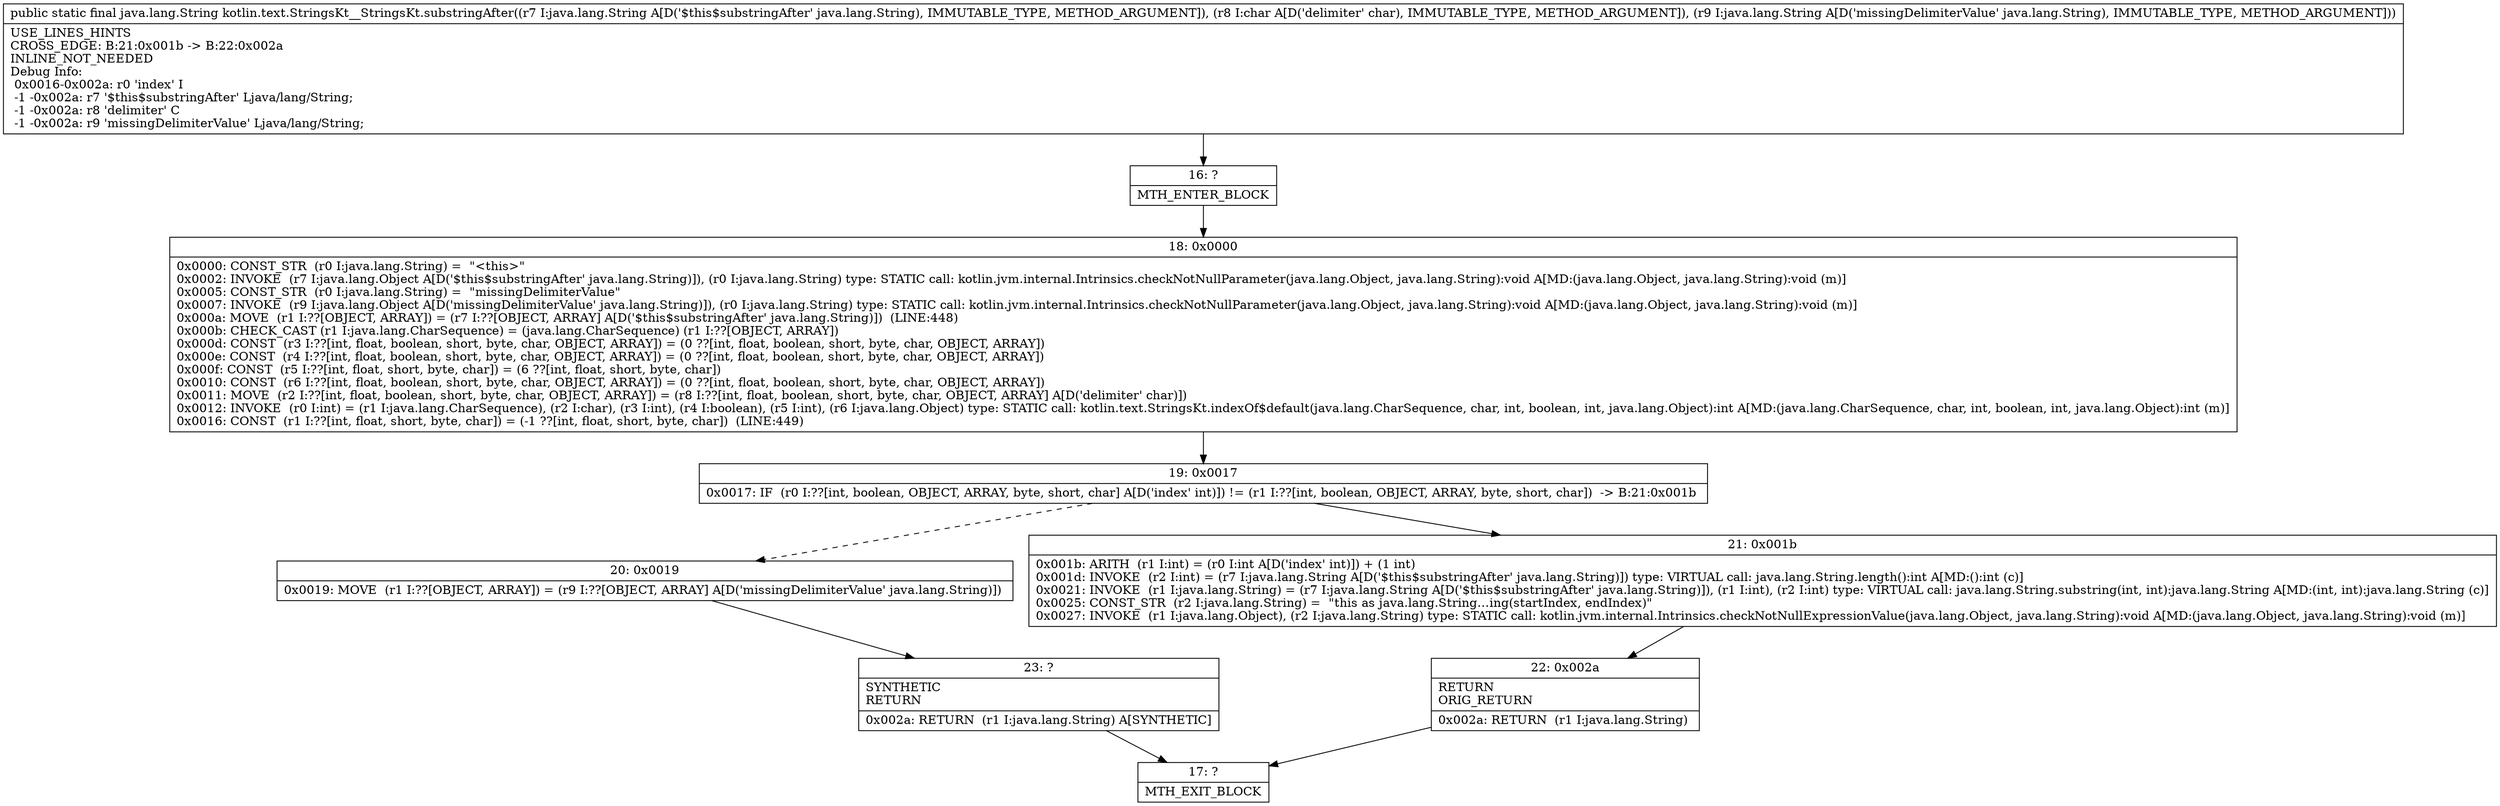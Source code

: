 digraph "CFG forkotlin.text.StringsKt__StringsKt.substringAfter(Ljava\/lang\/String;CLjava\/lang\/String;)Ljava\/lang\/String;" {
Node_16 [shape=record,label="{16\:\ ?|MTH_ENTER_BLOCK\l}"];
Node_18 [shape=record,label="{18\:\ 0x0000|0x0000: CONST_STR  (r0 I:java.lang.String) =  \"\<this\>\" \l0x0002: INVOKE  (r7 I:java.lang.Object A[D('$this$substringAfter' java.lang.String)]), (r0 I:java.lang.String) type: STATIC call: kotlin.jvm.internal.Intrinsics.checkNotNullParameter(java.lang.Object, java.lang.String):void A[MD:(java.lang.Object, java.lang.String):void (m)]\l0x0005: CONST_STR  (r0 I:java.lang.String) =  \"missingDelimiterValue\" \l0x0007: INVOKE  (r9 I:java.lang.Object A[D('missingDelimiterValue' java.lang.String)]), (r0 I:java.lang.String) type: STATIC call: kotlin.jvm.internal.Intrinsics.checkNotNullParameter(java.lang.Object, java.lang.String):void A[MD:(java.lang.Object, java.lang.String):void (m)]\l0x000a: MOVE  (r1 I:??[OBJECT, ARRAY]) = (r7 I:??[OBJECT, ARRAY] A[D('$this$substringAfter' java.lang.String)])  (LINE:448)\l0x000b: CHECK_CAST (r1 I:java.lang.CharSequence) = (java.lang.CharSequence) (r1 I:??[OBJECT, ARRAY]) \l0x000d: CONST  (r3 I:??[int, float, boolean, short, byte, char, OBJECT, ARRAY]) = (0 ??[int, float, boolean, short, byte, char, OBJECT, ARRAY]) \l0x000e: CONST  (r4 I:??[int, float, boolean, short, byte, char, OBJECT, ARRAY]) = (0 ??[int, float, boolean, short, byte, char, OBJECT, ARRAY]) \l0x000f: CONST  (r5 I:??[int, float, short, byte, char]) = (6 ??[int, float, short, byte, char]) \l0x0010: CONST  (r6 I:??[int, float, boolean, short, byte, char, OBJECT, ARRAY]) = (0 ??[int, float, boolean, short, byte, char, OBJECT, ARRAY]) \l0x0011: MOVE  (r2 I:??[int, float, boolean, short, byte, char, OBJECT, ARRAY]) = (r8 I:??[int, float, boolean, short, byte, char, OBJECT, ARRAY] A[D('delimiter' char)]) \l0x0012: INVOKE  (r0 I:int) = (r1 I:java.lang.CharSequence), (r2 I:char), (r3 I:int), (r4 I:boolean), (r5 I:int), (r6 I:java.lang.Object) type: STATIC call: kotlin.text.StringsKt.indexOf$default(java.lang.CharSequence, char, int, boolean, int, java.lang.Object):int A[MD:(java.lang.CharSequence, char, int, boolean, int, java.lang.Object):int (m)]\l0x0016: CONST  (r1 I:??[int, float, short, byte, char]) = (\-1 ??[int, float, short, byte, char])  (LINE:449)\l}"];
Node_19 [shape=record,label="{19\:\ 0x0017|0x0017: IF  (r0 I:??[int, boolean, OBJECT, ARRAY, byte, short, char] A[D('index' int)]) != (r1 I:??[int, boolean, OBJECT, ARRAY, byte, short, char])  \-\> B:21:0x001b \l}"];
Node_20 [shape=record,label="{20\:\ 0x0019|0x0019: MOVE  (r1 I:??[OBJECT, ARRAY]) = (r9 I:??[OBJECT, ARRAY] A[D('missingDelimiterValue' java.lang.String)]) \l}"];
Node_23 [shape=record,label="{23\:\ ?|SYNTHETIC\lRETURN\l|0x002a: RETURN  (r1 I:java.lang.String) A[SYNTHETIC]\l}"];
Node_17 [shape=record,label="{17\:\ ?|MTH_EXIT_BLOCK\l}"];
Node_21 [shape=record,label="{21\:\ 0x001b|0x001b: ARITH  (r1 I:int) = (r0 I:int A[D('index' int)]) + (1 int) \l0x001d: INVOKE  (r2 I:int) = (r7 I:java.lang.String A[D('$this$substringAfter' java.lang.String)]) type: VIRTUAL call: java.lang.String.length():int A[MD:():int (c)]\l0x0021: INVOKE  (r1 I:java.lang.String) = (r7 I:java.lang.String A[D('$this$substringAfter' java.lang.String)]), (r1 I:int), (r2 I:int) type: VIRTUAL call: java.lang.String.substring(int, int):java.lang.String A[MD:(int, int):java.lang.String (c)]\l0x0025: CONST_STR  (r2 I:java.lang.String) =  \"this as java.lang.String…ing(startIndex, endIndex)\" \l0x0027: INVOKE  (r1 I:java.lang.Object), (r2 I:java.lang.String) type: STATIC call: kotlin.jvm.internal.Intrinsics.checkNotNullExpressionValue(java.lang.Object, java.lang.String):void A[MD:(java.lang.Object, java.lang.String):void (m)]\l}"];
Node_22 [shape=record,label="{22\:\ 0x002a|RETURN\lORIG_RETURN\l|0x002a: RETURN  (r1 I:java.lang.String) \l}"];
MethodNode[shape=record,label="{public static final java.lang.String kotlin.text.StringsKt__StringsKt.substringAfter((r7 I:java.lang.String A[D('$this$substringAfter' java.lang.String), IMMUTABLE_TYPE, METHOD_ARGUMENT]), (r8 I:char A[D('delimiter' char), IMMUTABLE_TYPE, METHOD_ARGUMENT]), (r9 I:java.lang.String A[D('missingDelimiterValue' java.lang.String), IMMUTABLE_TYPE, METHOD_ARGUMENT]))  | USE_LINES_HINTS\lCROSS_EDGE: B:21:0x001b \-\> B:22:0x002a\lINLINE_NOT_NEEDED\lDebug Info:\l  0x0016\-0x002a: r0 'index' I\l  \-1 \-0x002a: r7 '$this$substringAfter' Ljava\/lang\/String;\l  \-1 \-0x002a: r8 'delimiter' C\l  \-1 \-0x002a: r9 'missingDelimiterValue' Ljava\/lang\/String;\l}"];
MethodNode -> Node_16;Node_16 -> Node_18;
Node_18 -> Node_19;
Node_19 -> Node_20[style=dashed];
Node_19 -> Node_21;
Node_20 -> Node_23;
Node_23 -> Node_17;
Node_21 -> Node_22;
Node_22 -> Node_17;
}

